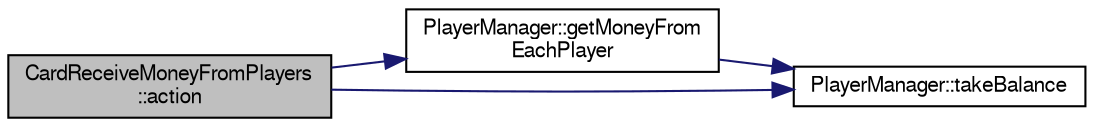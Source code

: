 digraph G
{
  edge [fontname="FreeSans",fontsize="10",labelfontname="FreeSans",labelfontsize="10"];
  node [fontname="FreeSans",fontsize="10",shape=record];
  rankdir="LR";
  Node1 [label="CardReceiveMoneyFromPlayers\l::action",height=0.2,width=0.4,color="black", fillcolor="grey75", style="filled" fontcolor="black"];
  Node1 -> Node2 [color="midnightblue",fontsize="10",style="solid",fontname="FreeSans"];
  Node2 [label="PlayerManager::getMoneyFrom\lEachPlayer",height=0.2,width=0.4,color="black", fillcolor="white", style="filled",URL="$class_player_manager.html#ab67a1305ec44411cd51c1a7c30eb5845",tooltip="method that gets an amount of money from each player"];
  Node2 -> Node3 [color="midnightblue",fontsize="10",style="solid",fontname="FreeSans"];
  Node3 [label="PlayerManager::takeBalance",height=0.2,width=0.4,color="black", fillcolor="white", style="filled",URL="$class_player_manager.html#acd9bbb63c6003cbfd4ef914752f3e17f",tooltip="takes an amount of money from the balance of the Player"];
  Node1 -> Node3 [color="midnightblue",fontsize="10",style="solid",fontname="FreeSans"];
}
